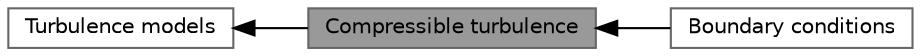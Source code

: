 digraph "Compressible turbulence"
{
 // LATEX_PDF_SIZE
  bgcolor="transparent";
  edge [fontname=Helvetica,fontsize=10,labelfontname=Helvetica,labelfontsize=10];
  node [fontname=Helvetica,fontsize=10,shape=box,height=0.2,width=0.4];
  rankdir=LR;
  Node1 [id="Node000001",label="Compressible turbulence",height=0.2,width=0.4,color="gray40", fillcolor="grey60", style="filled", fontcolor="black",tooltip=" "];
  Node3 [id="Node000003",label="Boundary conditions",height=0.2,width=0.4,color="grey40", fillcolor="white", style="filled",URL="$group__grpCmpTurbulenceBoundaryConditions.html",tooltip=" "];
  Node2 [id="Node000002",label="Turbulence models",height=0.2,width=0.4,color="grey40", fillcolor="white", style="filled",URL="$group__grpTurbulence.html",tooltip=" "];
  Node2->Node1 [shape=plaintext, dir="back", style="solid"];
  Node1->Node3 [shape=plaintext, dir="back", style="solid"];
}
